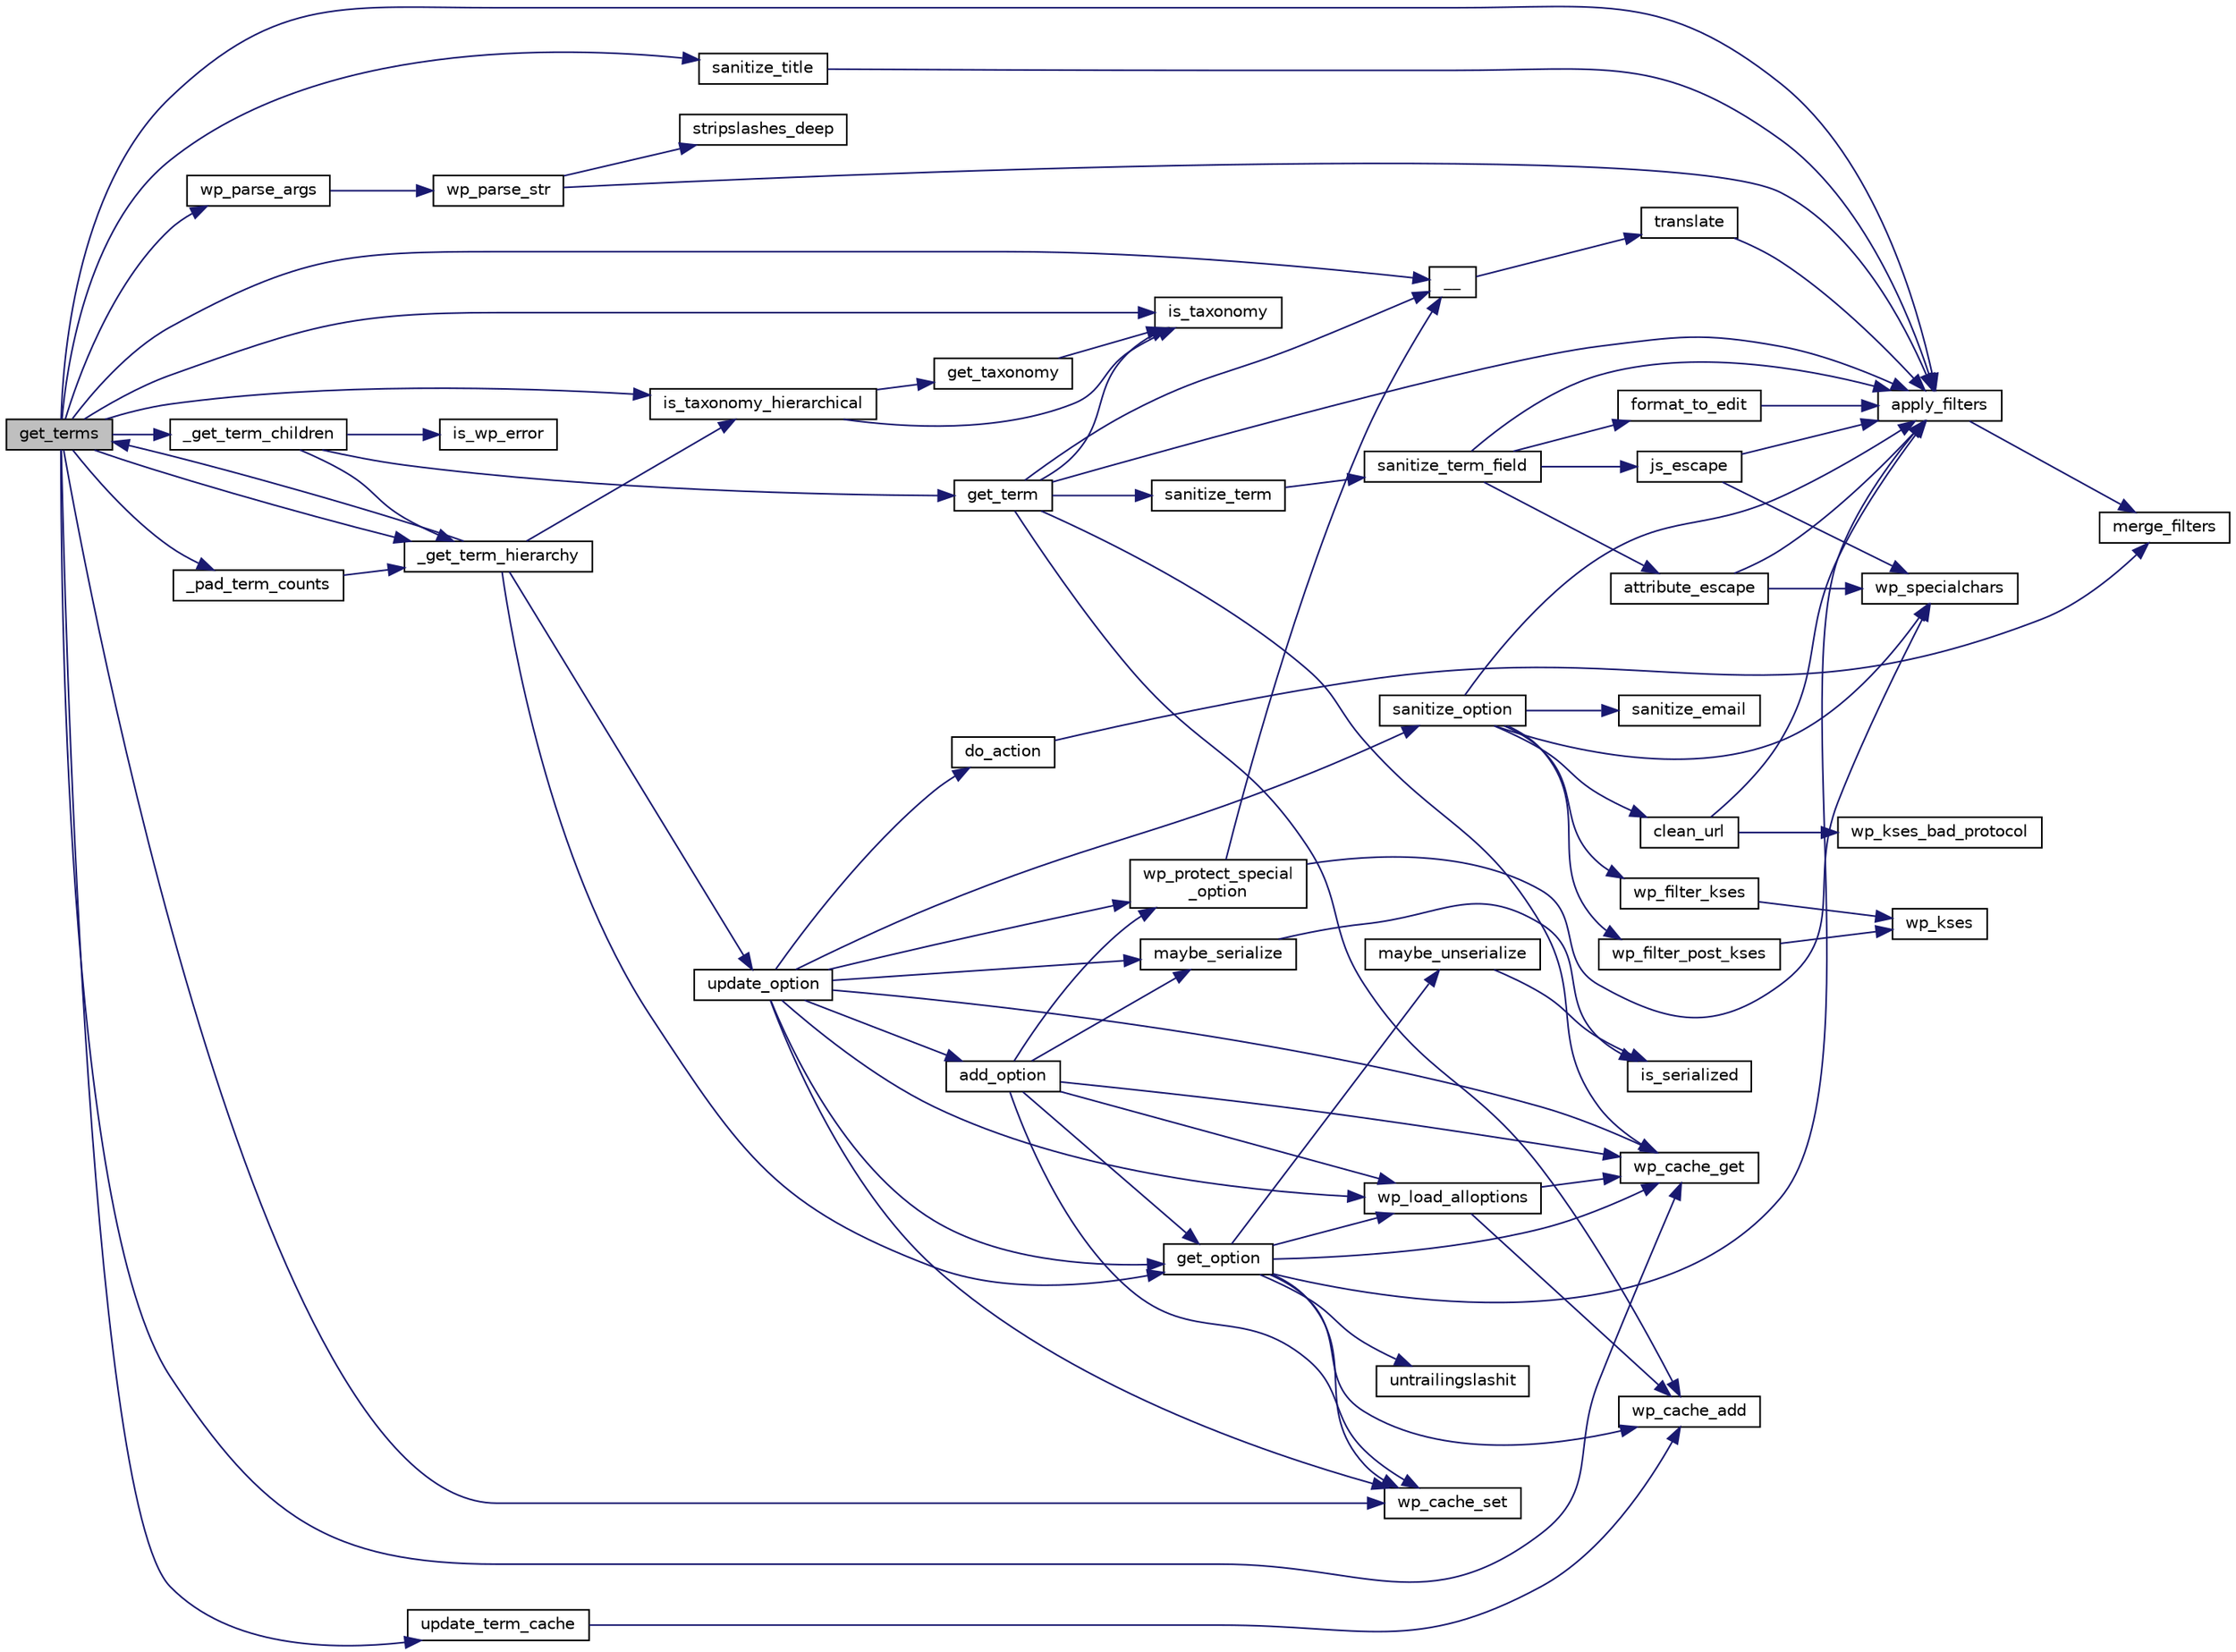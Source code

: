 digraph "get_terms"
{
  edge [fontname="Helvetica",fontsize="10",labelfontname="Helvetica",labelfontsize="10"];
  node [fontname="Helvetica",fontsize="10",shape=record];
  rankdir="LR";
  Node1 [label="get_terms",height=0.2,width=0.4,color="black", fillcolor="grey75", style="filled", fontcolor="black"];
  Node1 -> Node2 [color="midnightblue",fontsize="10",style="solid",fontname="Helvetica"];
  Node2 [label="is_taxonomy",height=0.2,width=0.4,color="black", fillcolor="white", style="filled",URL="$wp-includes_2taxonomy_8php.html#a6af0847afc78621084eca6ee834e775b"];
  Node1 -> Node3 [color="midnightblue",fontsize="10",style="solid",fontname="Helvetica"];
  Node3 [label="__",height=0.2,width=0.4,color="black", fillcolor="white", style="filled",URL="$l10n_8php.html#a9376fdb65c31b1d824d8551d795b409f"];
  Node3 -> Node4 [color="midnightblue",fontsize="10",style="solid",fontname="Helvetica"];
  Node4 [label="translate",height=0.2,width=0.4,color="black", fillcolor="white", style="filled",URL="$l10n_8php.html#a18b3a14046374856b8c6792e97eef766"];
  Node4 -> Node5 [color="midnightblue",fontsize="10",style="solid",fontname="Helvetica"];
  Node5 [label="apply_filters",height=0.2,width=0.4,color="black", fillcolor="white", style="filled",URL="$wp-includes_2plugin_8php.html#af3181724e51a40767f213c51f188e3a3"];
  Node5 -> Node6 [color="midnightblue",fontsize="10",style="solid",fontname="Helvetica"];
  Node6 [label="merge_filters",height=0.2,width=0.4,color="black", fillcolor="white", style="filled",URL="$wp-includes_2plugin_8php.html#afb4fcaeb016bc09153999ecb5835d8ae"];
  Node1 -> Node7 [color="midnightblue",fontsize="10",style="solid",fontname="Helvetica"];
  Node7 [label="wp_parse_args",height=0.2,width=0.4,color="black", fillcolor="white", style="filled",URL="$wp-includes_2functions_8php.html#aa3f6fdf5e7702fdd93e84301ea7987aa"];
  Node7 -> Node8 [color="midnightblue",fontsize="10",style="solid",fontname="Helvetica"];
  Node8 [label="wp_parse_str",height=0.2,width=0.4,color="black", fillcolor="white", style="filled",URL="$formatting_8php.html#a17647ed96ed8c87e16b1af5b63fb2cb8"];
  Node8 -> Node9 [color="midnightblue",fontsize="10",style="solid",fontname="Helvetica"];
  Node9 [label="stripslashes_deep",height=0.2,width=0.4,color="black", fillcolor="white", style="filled",URL="$formatting_8php.html#a3b974f63529424e457b55f009a795461"];
  Node8 -> Node5 [color="midnightblue",fontsize="10",style="solid",fontname="Helvetica"];
  Node1 -> Node10 [color="midnightblue",fontsize="10",style="solid",fontname="Helvetica"];
  Node10 [label="is_taxonomy_hierarchical",height=0.2,width=0.4,color="black", fillcolor="white", style="filled",URL="$wp-includes_2taxonomy_8php.html#a17ad0f2ad8a5f0b72d2c8221b02ab84c"];
  Node10 -> Node2 [color="midnightblue",fontsize="10",style="solid",fontname="Helvetica"];
  Node10 -> Node11 [color="midnightblue",fontsize="10",style="solid",fontname="Helvetica"];
  Node11 [label="get_taxonomy",height=0.2,width=0.4,color="black", fillcolor="white", style="filled",URL="$wp-includes_2taxonomy_8php.html#aa73d2fdc1c00f823e31ca7e90f904a5e"];
  Node11 -> Node2 [color="midnightblue",fontsize="10",style="solid",fontname="Helvetica"];
  Node1 -> Node12 [color="midnightblue",fontsize="10",style="solid",fontname="Helvetica"];
  Node12 [label="_get_term_hierarchy",height=0.2,width=0.4,color="black", fillcolor="white", style="filled",URL="$wp-includes_2taxonomy_8php.html#af081d9c3651f0b49f5e4617610ddf827"];
  Node12 -> Node10 [color="midnightblue",fontsize="10",style="solid",fontname="Helvetica"];
  Node12 -> Node13 [color="midnightblue",fontsize="10",style="solid",fontname="Helvetica"];
  Node13 [label="get_option",height=0.2,width=0.4,color="black", fillcolor="white", style="filled",URL="$wp-includes_2functions_8php.html#af525da4ac25f2d630ac5661f5a2f6fb5"];
  Node13 -> Node5 [color="midnightblue",fontsize="10",style="solid",fontname="Helvetica"];
  Node13 -> Node14 [color="midnightblue",fontsize="10",style="solid",fontname="Helvetica"];
  Node14 [label="wp_cache_get",height=0.2,width=0.4,color="black", fillcolor="white", style="filled",URL="$cache_8php.html#a7c1a31cfb7178c3339cc5b4ebfe817ba"];
  Node13 -> Node15 [color="midnightblue",fontsize="10",style="solid",fontname="Helvetica"];
  Node15 [label="wp_load_alloptions",height=0.2,width=0.4,color="black", fillcolor="white", style="filled",URL="$wp-includes_2functions_8php.html#aeff01ba12b3fd6f81d3235d4f39a0963"];
  Node15 -> Node14 [color="midnightblue",fontsize="10",style="solid",fontname="Helvetica"];
  Node15 -> Node16 [color="midnightblue",fontsize="10",style="solid",fontname="Helvetica"];
  Node16 [label="wp_cache_add",height=0.2,width=0.4,color="black", fillcolor="white", style="filled",URL="$cache_8php.html#a76d941b9157259776a90a4d1bd84dbb3"];
  Node13 -> Node16 [color="midnightblue",fontsize="10",style="solid",fontname="Helvetica"];
  Node13 -> Node17 [color="midnightblue",fontsize="10",style="solid",fontname="Helvetica"];
  Node17 [label="wp_cache_set",height=0.2,width=0.4,color="black", fillcolor="white", style="filled",URL="$cache_8php.html#a7a7d3c617e76bc7bc5c00b2088942a38"];
  Node13 -> Node18 [color="midnightblue",fontsize="10",style="solid",fontname="Helvetica"];
  Node18 [label="untrailingslashit",height=0.2,width=0.4,color="black", fillcolor="white", style="filled",URL="$formatting_8php.html#ab99d2b875428a3172f6ea9d4d2e33e72"];
  Node13 -> Node19 [color="midnightblue",fontsize="10",style="solid",fontname="Helvetica"];
  Node19 [label="maybe_unserialize",height=0.2,width=0.4,color="black", fillcolor="white", style="filled",URL="$wp-includes_2functions_8php.html#a3c69a81464e61cfafd41fc129b6df2d4"];
  Node19 -> Node20 [color="midnightblue",fontsize="10",style="solid",fontname="Helvetica"];
  Node20 [label="is_serialized",height=0.2,width=0.4,color="black", fillcolor="white", style="filled",URL="$wp-includes_2functions_8php.html#a37cf51e27d60d78b84d7242090153e40"];
  Node12 -> Node1 [color="midnightblue",fontsize="10",style="solid",fontname="Helvetica"];
  Node12 -> Node21 [color="midnightblue",fontsize="10",style="solid",fontname="Helvetica"];
  Node21 [label="update_option",height=0.2,width=0.4,color="black", fillcolor="white", style="filled",URL="$wp-includes_2functions_8php.html#a09fb12ae882ab48a4b27086092f672c2"];
  Node21 -> Node22 [color="midnightblue",fontsize="10",style="solid",fontname="Helvetica"];
  Node22 [label="wp_protect_special\l_option",height=0.2,width=0.4,color="black", fillcolor="white", style="filled",URL="$wp-includes_2functions_8php.html#a14e2fdc9d3820ce05d908085036ab590"];
  Node22 -> Node3 [color="midnightblue",fontsize="10",style="solid",fontname="Helvetica"];
  Node22 -> Node23 [color="midnightblue",fontsize="10",style="solid",fontname="Helvetica"];
  Node23 [label="wp_specialchars",height=0.2,width=0.4,color="black", fillcolor="white", style="filled",URL="$formatting_8php.html#a8898f6fc8d98d9bd8382ca522b8011a3"];
  Node21 -> Node24 [color="midnightblue",fontsize="10",style="solid",fontname="Helvetica"];
  Node24 [label="sanitize_option",height=0.2,width=0.4,color="black", fillcolor="white", style="filled",URL="$formatting_8php.html#aec1146dad5e11a514cf39ac8857fff84"];
  Node24 -> Node25 [color="midnightblue",fontsize="10",style="solid",fontname="Helvetica"];
  Node25 [label="sanitize_email",height=0.2,width=0.4,color="black", fillcolor="white", style="filled",URL="$formatting_8php.html#a1a391a56d1c6c0e52239a553a0dbfb73"];
  Node24 -> Node26 [color="midnightblue",fontsize="10",style="solid",fontname="Helvetica"];
  Node26 [label="wp_filter_post_kses",height=0.2,width=0.4,color="black", fillcolor="white", style="filled",URL="$kses_8php.html#a230af4421562de3d4a98e45c3aece97e"];
  Node26 -> Node27 [color="midnightblue",fontsize="10",style="solid",fontname="Helvetica"];
  Node27 [label="wp_kses",height=0.2,width=0.4,color="black", fillcolor="white", style="filled",URL="$kses_8php.html#a220ad1a412de8ad6da2e7f1c0999b874"];
  Node24 -> Node23 [color="midnightblue",fontsize="10",style="solid",fontname="Helvetica"];
  Node24 -> Node28 [color="midnightblue",fontsize="10",style="solid",fontname="Helvetica"];
  Node28 [label="wp_filter_kses",height=0.2,width=0.4,color="black", fillcolor="white", style="filled",URL="$kses_8php.html#af6783773872d185df590950785094df1"];
  Node28 -> Node27 [color="midnightblue",fontsize="10",style="solid",fontname="Helvetica"];
  Node24 -> Node29 [color="midnightblue",fontsize="10",style="solid",fontname="Helvetica"];
  Node29 [label="clean_url",height=0.2,width=0.4,color="black", fillcolor="white", style="filled",URL="$formatting_8php.html#a3d25febc7273ddf546d5a24c26ac8e12"];
  Node29 -> Node30 [color="midnightblue",fontsize="10",style="solid",fontname="Helvetica"];
  Node30 [label="wp_kses_bad_protocol",height=0.2,width=0.4,color="black", fillcolor="white", style="filled",URL="$kses_8php.html#a355b839c1863c46d4c7758b8c4068209"];
  Node29 -> Node5 [color="midnightblue",fontsize="10",style="solid",fontname="Helvetica"];
  Node24 -> Node5 [color="midnightblue",fontsize="10",style="solid",fontname="Helvetica"];
  Node21 -> Node13 [color="midnightblue",fontsize="10",style="solid",fontname="Helvetica"];
  Node21 -> Node31 [color="midnightblue",fontsize="10",style="solid",fontname="Helvetica"];
  Node31 [label="add_option",height=0.2,width=0.4,color="black", fillcolor="white", style="filled",URL="$wp-includes_2functions_8php.html#a3d8e597bb1eeb0c4dc68ab7aff69112e"];
  Node31 -> Node22 [color="midnightblue",fontsize="10",style="solid",fontname="Helvetica"];
  Node31 -> Node14 [color="midnightblue",fontsize="10",style="solid",fontname="Helvetica"];
  Node31 -> Node13 [color="midnightblue",fontsize="10",style="solid",fontname="Helvetica"];
  Node31 -> Node32 [color="midnightblue",fontsize="10",style="solid",fontname="Helvetica"];
  Node32 [label="maybe_serialize",height=0.2,width=0.4,color="black", fillcolor="white", style="filled",URL="$wp-includes_2functions_8php.html#a1bace460c1029f9db159014e197b0744"];
  Node32 -> Node20 [color="midnightblue",fontsize="10",style="solid",fontname="Helvetica"];
  Node31 -> Node15 [color="midnightblue",fontsize="10",style="solid",fontname="Helvetica"];
  Node31 -> Node17 [color="midnightblue",fontsize="10",style="solid",fontname="Helvetica"];
  Node21 -> Node14 [color="midnightblue",fontsize="10",style="solid",fontname="Helvetica"];
  Node21 -> Node17 [color="midnightblue",fontsize="10",style="solid",fontname="Helvetica"];
  Node21 -> Node32 [color="midnightblue",fontsize="10",style="solid",fontname="Helvetica"];
  Node21 -> Node15 [color="midnightblue",fontsize="10",style="solid",fontname="Helvetica"];
  Node21 -> Node33 [color="midnightblue",fontsize="10",style="solid",fontname="Helvetica"];
  Node33 [label="do_action",height=0.2,width=0.4,color="black", fillcolor="white", style="filled",URL="$wp-includes_2plugin_8php.html#aed75045b0b4572e55462b37b063a77cc"];
  Node33 -> Node6 [color="midnightblue",fontsize="10",style="solid",fontname="Helvetica"];
  Node1 -> Node14 [color="midnightblue",fontsize="10",style="solid",fontname="Helvetica"];
  Node1 -> Node5 [color="midnightblue",fontsize="10",style="solid",fontname="Helvetica"];
  Node1 -> Node34 [color="midnightblue",fontsize="10",style="solid",fontname="Helvetica"];
  Node34 [label="sanitize_title",height=0.2,width=0.4,color="black", fillcolor="white", style="filled",URL="$formatting_8php.html#ac18994d66954870efd4c43710c9c5c3f"];
  Node34 -> Node5 [color="midnightblue",fontsize="10",style="solid",fontname="Helvetica"];
  Node1 -> Node35 [color="midnightblue",fontsize="10",style="solid",fontname="Helvetica"];
  Node35 [label="update_term_cache",height=0.2,width=0.4,color="black", fillcolor="white", style="filled",URL="$wp-includes_2taxonomy_8php.html#ae0807b4bb36b28ffe44d31fe8c900635"];
  Node35 -> Node16 [color="midnightblue",fontsize="10",style="solid",fontname="Helvetica"];
  Node1 -> Node36 [color="midnightblue",fontsize="10",style="solid",fontname="Helvetica"];
  Node36 [label="_get_term_children",height=0.2,width=0.4,color="black", fillcolor="white", style="filled",URL="$wp-includes_2taxonomy_8php.html#af6c6dbf5fef73803cebde6114d01cea4"];
  Node36 -> Node12 [color="midnightblue",fontsize="10",style="solid",fontname="Helvetica"];
  Node36 -> Node37 [color="midnightblue",fontsize="10",style="solid",fontname="Helvetica"];
  Node37 [label="get_term",height=0.2,width=0.4,color="black", fillcolor="white", style="filled",URL="$wp-includes_2taxonomy_8php.html#ab07490fc062a8477b47b6d39807130bf"];
  Node37 -> Node2 [color="midnightblue",fontsize="10",style="solid",fontname="Helvetica"];
  Node37 -> Node3 [color="midnightblue",fontsize="10",style="solid",fontname="Helvetica"];
  Node37 -> Node16 [color="midnightblue",fontsize="10",style="solid",fontname="Helvetica"];
  Node37 -> Node14 [color="midnightblue",fontsize="10",style="solid",fontname="Helvetica"];
  Node37 -> Node5 [color="midnightblue",fontsize="10",style="solid",fontname="Helvetica"];
  Node37 -> Node38 [color="midnightblue",fontsize="10",style="solid",fontname="Helvetica"];
  Node38 [label="sanitize_term",height=0.2,width=0.4,color="black", fillcolor="white", style="filled",URL="$wp-includes_2taxonomy_8php.html#a16a01a06b9e3eca5ddef6cc18333b4d6"];
  Node38 -> Node39 [color="midnightblue",fontsize="10",style="solid",fontname="Helvetica"];
  Node39 [label="sanitize_term_field",height=0.2,width=0.4,color="black", fillcolor="white", style="filled",URL="$wp-includes_2taxonomy_8php.html#ad93663de61f9cb44810edc0c761c6ac4"];
  Node39 -> Node5 [color="midnightblue",fontsize="10",style="solid",fontname="Helvetica"];
  Node39 -> Node40 [color="midnightblue",fontsize="10",style="solid",fontname="Helvetica"];
  Node40 [label="format_to_edit",height=0.2,width=0.4,color="black", fillcolor="white", style="filled",URL="$formatting_8php.html#ab9c822878e20c6d12f6676e419164c10"];
  Node40 -> Node5 [color="midnightblue",fontsize="10",style="solid",fontname="Helvetica"];
  Node39 -> Node41 [color="midnightblue",fontsize="10",style="solid",fontname="Helvetica"];
  Node41 [label="attribute_escape",height=0.2,width=0.4,color="black", fillcolor="white", style="filled",URL="$formatting_8php.html#a35fc6057f605f8a77d2f6521c3f63477"];
  Node41 -> Node23 [color="midnightblue",fontsize="10",style="solid",fontname="Helvetica"];
  Node41 -> Node5 [color="midnightblue",fontsize="10",style="solid",fontname="Helvetica"];
  Node39 -> Node42 [color="midnightblue",fontsize="10",style="solid",fontname="Helvetica"];
  Node42 [label="js_escape",height=0.2,width=0.4,color="black", fillcolor="white", style="filled",URL="$formatting_8php.html#aba03402d84c4c0bdb9543a7bf6b4f5c9"];
  Node42 -> Node23 [color="midnightblue",fontsize="10",style="solid",fontname="Helvetica"];
  Node42 -> Node5 [color="midnightblue",fontsize="10",style="solid",fontname="Helvetica"];
  Node36 -> Node43 [color="midnightblue",fontsize="10",style="solid",fontname="Helvetica"];
  Node43 [label="is_wp_error",height=0.2,width=0.4,color="black", fillcolor="white", style="filled",URL="$classes_8php.html#a741b5ec807dbba8d2a0851e32e7d926c"];
  Node1 -> Node44 [color="midnightblue",fontsize="10",style="solid",fontname="Helvetica"];
  Node44 [label="_pad_term_counts",height=0.2,width=0.4,color="black", fillcolor="white", style="filled",URL="$wp-includes_2taxonomy_8php.html#a20ca1195fb5e08daf409e3fc66bc78a7"];
  Node44 -> Node12 [color="midnightblue",fontsize="10",style="solid",fontname="Helvetica"];
  Node1 -> Node17 [color="midnightblue",fontsize="10",style="solid",fontname="Helvetica"];
}
